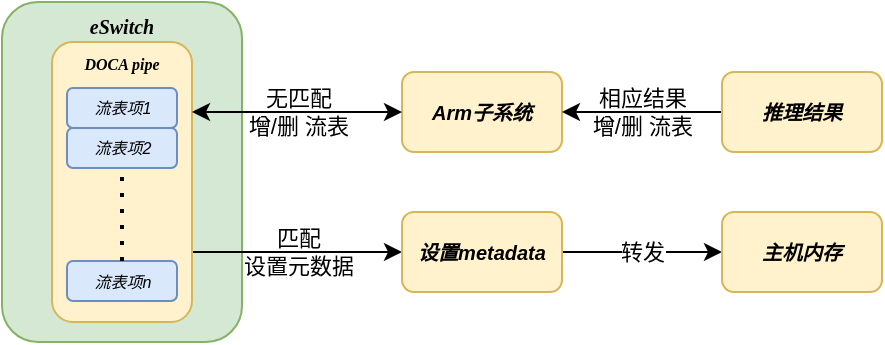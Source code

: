 <mxfile version="22.1.1" type="github">
  <diagram name="第 1 页" id="r4QmuIkt1M2tzLP9n4CH">
    <mxGraphModel dx="698" dy="421" grid="1" gridSize="10" guides="1" tooltips="1" connect="1" arrows="1" fold="1" page="1" pageScale="1" pageWidth="827" pageHeight="1169" math="0" shadow="0">
      <root>
        <mxCell id="0" />
        <mxCell id="1" parent="0" />
        <mxCell id="Lg4Z6j4XolRpocaOgxEr-6" value="&lt;font style=&quot;&quot;&gt;&lt;font style=&quot;font-size: 10px;&quot;&gt;eSwitch&lt;/font&gt;&lt;span style=&quot;font-size: 8px;&quot;&gt;&lt;span style=&quot;font-size: 8px;&quot;&gt;&lt;br style=&quot;font-size: 8px;&quot;&gt;&lt;/span&gt;&lt;/span&gt;&lt;/font&gt;" style="rounded=1;html=1;fillColor=#d5e8d4;strokeColor=#82b366;direction=north;fontStyle=3;verticalAlign=top;horizontal=1;whiteSpace=wrap;fontSize=8;fontFamily=Times New Roman;container=0;" parent="1" vertex="1">
          <mxGeometry x="80" y="240" width="120" height="170" as="geometry" />
        </mxCell>
        <mxCell id="wRFWVKtgAm-JDrn5LpCf-17" value="&lt;i&gt;&lt;b&gt;&lt;font style=&quot;font-size: 10px;&quot;&gt;Arm子系统&lt;/font&gt;&lt;/b&gt;&lt;/i&gt;" style="rounded=1;whiteSpace=wrap;html=1;fillColor=#fff2cc;strokeColor=#d6b656;" vertex="1" parent="1">
          <mxGeometry x="280" y="275" width="80" height="40" as="geometry" />
        </mxCell>
        <mxCell id="wRFWVKtgAm-JDrn5LpCf-42" value="匹配&lt;br&gt;设置元数据" style="edgeStyle=orthogonalEdgeStyle;rounded=0;orthogonalLoop=1;jettySize=auto;html=1;exitX=1;exitY=0.75;exitDx=0;exitDy=0;entryX=0;entryY=0.5;entryDx=0;entryDy=0;labelBackgroundColor=none;" edge="1" parent="1" source="wRFWVKtgAm-JDrn5LpCf-29" target="wRFWVKtgAm-JDrn5LpCf-34">
          <mxGeometry relative="1" as="geometry" />
        </mxCell>
        <mxCell id="wRFWVKtgAm-JDrn5LpCf-29" value="DOCA pipe&lt;br&gt;" style="rounded=1;whiteSpace=wrap;html=1;fontSize=8;fontFamily=Times New Roman;fillColor=#fff2cc;strokeColor=#d6b656;fontStyle=3;verticalAlign=top;" vertex="1" parent="1">
          <mxGeometry x="105" y="260" width="70" height="140" as="geometry" />
        </mxCell>
        <mxCell id="wRFWVKtgAm-JDrn5LpCf-30" value="流表项1" style="rounded=1;whiteSpace=wrap;html=1;fillColor=#dae8fc;strokeColor=#6c8ebf;fontSize=8;fontStyle=2" vertex="1" parent="1">
          <mxGeometry x="112.5" y="283" width="55" height="20" as="geometry" />
        </mxCell>
        <mxCell id="wRFWVKtgAm-JDrn5LpCf-31" value="流表项2" style="rounded=1;whiteSpace=wrap;html=1;fillColor=#dae8fc;strokeColor=#6c8ebf;fontSize=8;fontStyle=2" vertex="1" parent="1">
          <mxGeometry x="112.5" y="303" width="55" height="20" as="geometry" />
        </mxCell>
        <mxCell id="wRFWVKtgAm-JDrn5LpCf-32" value="流表项n" style="rounded=1;whiteSpace=wrap;html=1;fillColor=#dae8fc;strokeColor=#6c8ebf;fontSize=8;fontStyle=2" vertex="1" parent="1">
          <mxGeometry x="112.5" y="369.5" width="55" height="20" as="geometry" />
        </mxCell>
        <mxCell id="wRFWVKtgAm-JDrn5LpCf-33" value="" style="endArrow=none;dashed=1;html=1;dashPattern=1 3;strokeWidth=2;rounded=0;entryX=0.5;entryY=1;entryDx=0;entryDy=0;exitX=0.5;exitY=0;exitDx=0;exitDy=0;" edge="1" parent="1" source="wRFWVKtgAm-JDrn5LpCf-32" target="wRFWVKtgAm-JDrn5LpCf-31">
          <mxGeometry width="50" height="50" relative="1" as="geometry">
            <mxPoint y="416.5" as="sourcePoint" />
            <mxPoint x="50" y="366.5" as="targetPoint" />
          </mxGeometry>
        </mxCell>
        <mxCell id="wRFWVKtgAm-JDrn5LpCf-51" value="转发" style="edgeStyle=orthogonalEdgeStyle;rounded=0;orthogonalLoop=1;jettySize=auto;html=1;" edge="1" parent="1" source="wRFWVKtgAm-JDrn5LpCf-34" target="wRFWVKtgAm-JDrn5LpCf-50">
          <mxGeometry relative="1" as="geometry" />
        </mxCell>
        <mxCell id="wRFWVKtgAm-JDrn5LpCf-34" value="&lt;span style=&quot;font-size: 10px;&quot;&gt;&lt;b&gt;&lt;i&gt;设置metadata&lt;/i&gt;&lt;/b&gt;&lt;/span&gt;" style="rounded=1;whiteSpace=wrap;html=1;fillColor=#fff2cc;strokeColor=#d6b656;" vertex="1" parent="1">
          <mxGeometry x="280" y="345" width="80" height="40" as="geometry" />
        </mxCell>
        <mxCell id="wRFWVKtgAm-JDrn5LpCf-35" value="无匹配&lt;br&gt;增/删 流表" style="endArrow=classic;startArrow=classic;html=1;rounded=0;entryX=0;entryY=0.5;entryDx=0;entryDy=0;labelBackgroundColor=none;exitX=1;exitY=0.25;exitDx=0;exitDy=0;" edge="1" parent="1" source="wRFWVKtgAm-JDrn5LpCf-29" target="wRFWVKtgAm-JDrn5LpCf-17">
          <mxGeometry width="50" height="50" relative="1" as="geometry">
            <mxPoint x="180" y="280" as="sourcePoint" />
            <mxPoint x="310" y="320" as="targetPoint" />
          </mxGeometry>
        </mxCell>
        <mxCell id="wRFWVKtgAm-JDrn5LpCf-52" value="相应结果&lt;br&gt;增/删 流表" style="edgeStyle=orthogonalEdgeStyle;rounded=0;orthogonalLoop=1;jettySize=auto;html=1;labelBackgroundColor=none;" edge="1" parent="1" source="wRFWVKtgAm-JDrn5LpCf-48" target="wRFWVKtgAm-JDrn5LpCf-17">
          <mxGeometry relative="1" as="geometry" />
        </mxCell>
        <mxCell id="wRFWVKtgAm-JDrn5LpCf-48" value="&lt;i&gt;&lt;b&gt;&lt;font style=&quot;font-size: 10px;&quot;&gt;推理结果&lt;/font&gt;&lt;/b&gt;&lt;/i&gt;" style="rounded=1;whiteSpace=wrap;html=1;fillColor=#fff2cc;strokeColor=#d6b656;" vertex="1" parent="1">
          <mxGeometry x="440" y="275" width="80" height="40" as="geometry" />
        </mxCell>
        <mxCell id="wRFWVKtgAm-JDrn5LpCf-50" value="&lt;span style=&quot;font-size: 10px;&quot;&gt;&lt;b&gt;&lt;i&gt;主机内存&lt;/i&gt;&lt;/b&gt;&lt;/span&gt;" style="rounded=1;whiteSpace=wrap;html=1;fillColor=#fff2cc;strokeColor=#d6b656;" vertex="1" parent="1">
          <mxGeometry x="440" y="345" width="80" height="40" as="geometry" />
        </mxCell>
      </root>
    </mxGraphModel>
  </diagram>
</mxfile>
